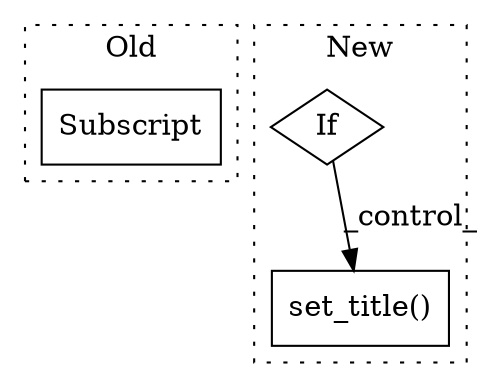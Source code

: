 digraph G {
subgraph cluster0 {
1 [label="Subscript" a="63" s="15660,0" l="7,0" shape="box"];
label = "Old";
style="dotted";
}
subgraph cluster1 {
2 [label="set_title()" a="75" s="16733,16771" l="23,1" shape="box"];
3 [label="If" a="96" s="16189" l="3" shape="diamond"];
label = "New";
style="dotted";
}
3 -> 2 [label="_control_"];
}